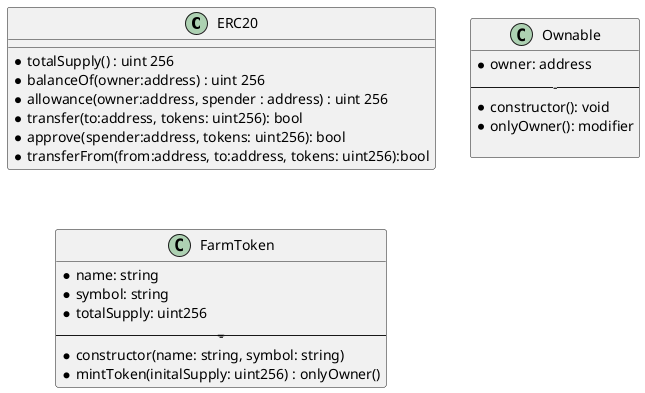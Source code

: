 @startuml

class ERC20{
*totalSupply() : uint 256
*balanceOf(owner:address) : uint 256
*allowance(owner:address, spender : address) : uint 256
*transfer(to:address, tokens: uint256): bool
*approve(spender:address, tokens: uint256): bool
*transferFrom(from:address, to:address, tokens: uint256):bool
}

class Ownable{
*owner: address
-----
*constructor(): void
*onlyOwner(): modifier

}

class FarmToken{
*name: string
*symbol: string
*totalSupply: uint256
---------
*constructor(name: string, symbol: string)
*mintToken(initalSupply: uint256) : onlyOwner()
}


@enduml

@startuml
ERC20<|-- FarmToken
Ownable<|-- FarmToken
@enduml
